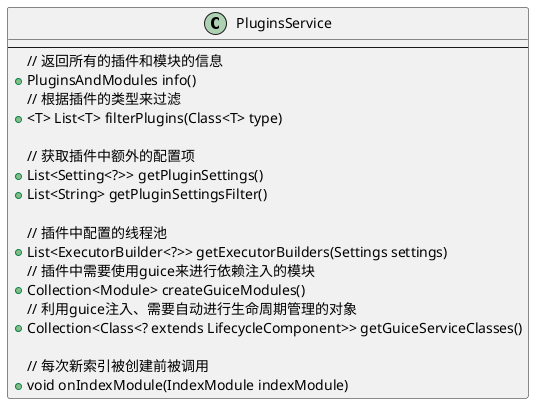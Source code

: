 @startuml
class PluginsService{
    ---
    // 返回所有的插件和模块的信息
    +PluginsAndModules info()
    // 根据插件的类型来过滤
    +<T> List<T> filterPlugins(Class<T> type)

    // 获取插件中额外的配置项
    +List<Setting<?>> getPluginSettings()
    +List<String> getPluginSettingsFilter()

    // 插件中配置的线程池
    +List<ExecutorBuilder<?>> getExecutorBuilders(Settings settings)
    // 插件中需要使用guice来进行依赖注入的模块
    +Collection<Module> createGuiceModules()
    // 利用guice注入、需要自动进行生命周期管理的对象
    +Collection<Class<? extends LifecycleComponent>> getGuiceServiceClasses()

    // 每次新索引被创建前被调用
    +void onIndexModule(IndexModule indexModule)
}

@enduml